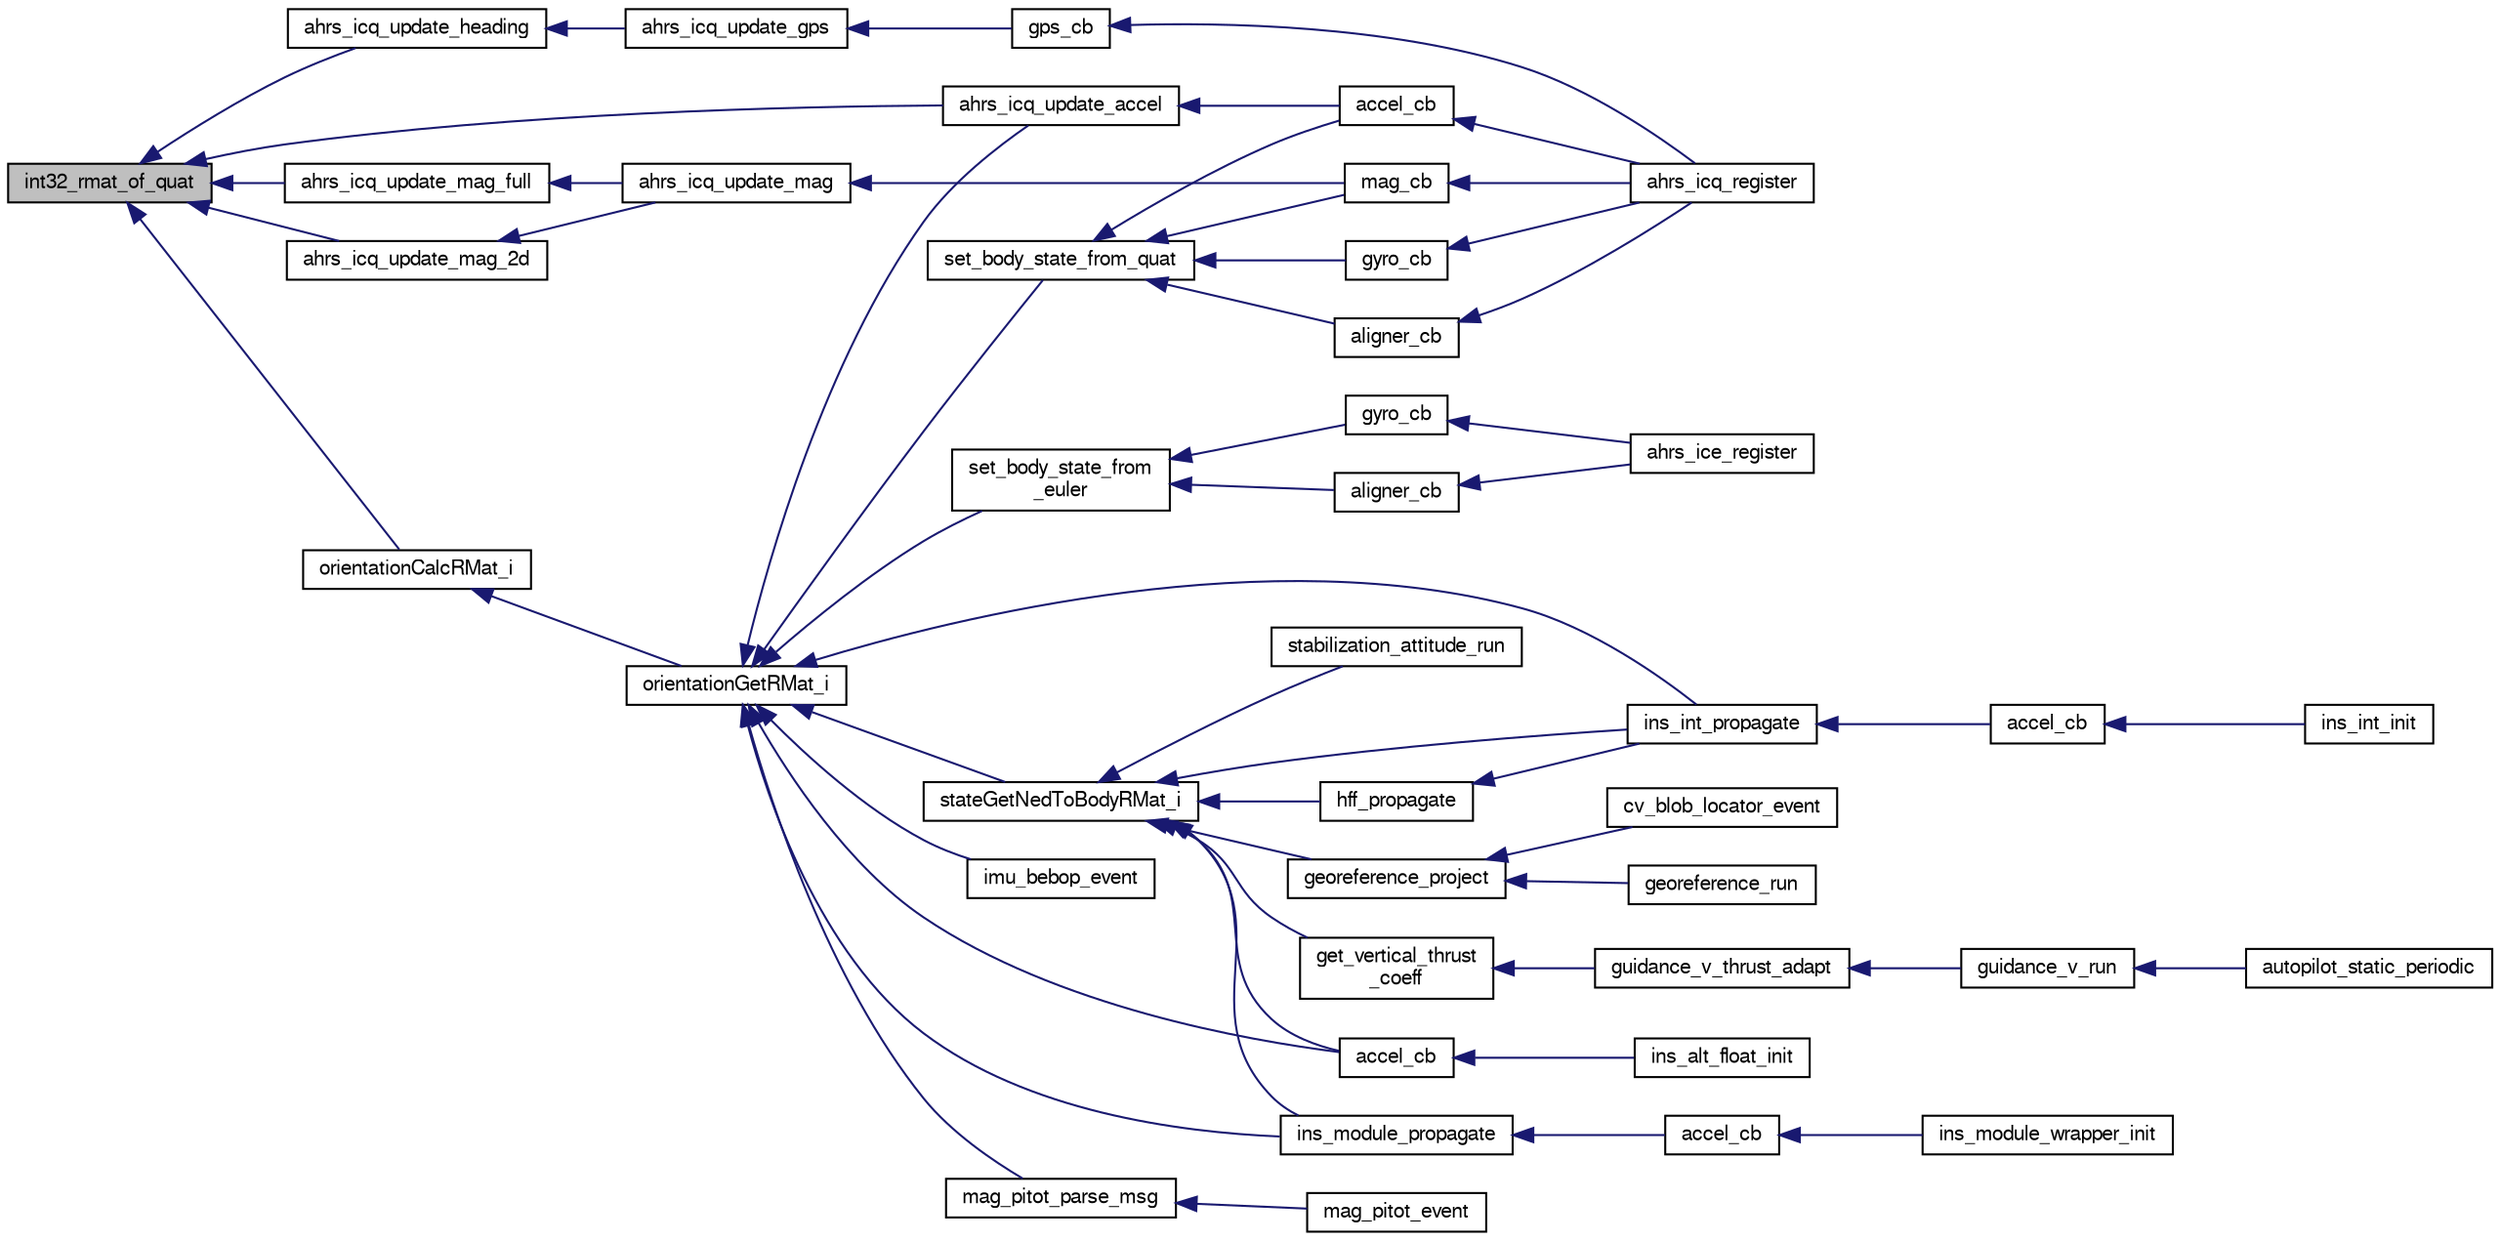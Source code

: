 digraph "int32_rmat_of_quat"
{
  edge [fontname="FreeSans",fontsize="10",labelfontname="FreeSans",labelfontsize="10"];
  node [fontname="FreeSans",fontsize="10",shape=record];
  rankdir="LR";
  Node1 [label="int32_rmat_of_quat",height=0.2,width=0.4,color="black", fillcolor="grey75", style="filled", fontcolor="black"];
  Node1 -> Node2 [dir="back",color="midnightblue",fontsize="10",style="solid",fontname="FreeSans"];
  Node2 [label="ahrs_icq_update_accel",height=0.2,width=0.4,color="black", fillcolor="white", style="filled",URL="$ahrs__int__cmpl__quat_8h.html#a217936945482b6839441d4616eab56b7"];
  Node2 -> Node3 [dir="back",color="midnightblue",fontsize="10",style="solid",fontname="FreeSans"];
  Node3 [label="accel_cb",height=0.2,width=0.4,color="black", fillcolor="white", style="filled",URL="$ahrs__int__cmpl__quat__wrapper_8c.html#aacd6b1869f263f90a6f1fbe777a87793"];
  Node3 -> Node4 [dir="back",color="midnightblue",fontsize="10",style="solid",fontname="FreeSans"];
  Node4 [label="ahrs_icq_register",height=0.2,width=0.4,color="black", fillcolor="white", style="filled",URL="$ahrs__int__cmpl__quat__wrapper_8h.html#af71a2cd8d6fabc9373e99e2aeddbbb89"];
  Node1 -> Node5 [dir="back",color="midnightblue",fontsize="10",style="solid",fontname="FreeSans"];
  Node5 [label="ahrs_icq_update_heading",height=0.2,width=0.4,color="black", fillcolor="white", style="filled",URL="$ahrs__int__cmpl__quat_8h.html#a7fb1fae4a1f5b6b1a12173486312b73d",tooltip="Update yaw based on a heading measurement. "];
  Node5 -> Node6 [dir="back",color="midnightblue",fontsize="10",style="solid",fontname="FreeSans"];
  Node6 [label="ahrs_icq_update_gps",height=0.2,width=0.4,color="black", fillcolor="white", style="filled",URL="$ahrs__int__cmpl__quat_8h.html#a75015adf5b7c98bd9eb6b588850d8449"];
  Node6 -> Node7 [dir="back",color="midnightblue",fontsize="10",style="solid",fontname="FreeSans"];
  Node7 [label="gps_cb",height=0.2,width=0.4,color="black", fillcolor="white", style="filled",URL="$ahrs__int__cmpl__quat__wrapper_8c.html#a1c1656ce80fe1f1ad49fea691164dbf8"];
  Node7 -> Node4 [dir="back",color="midnightblue",fontsize="10",style="solid",fontname="FreeSans"];
  Node1 -> Node8 [dir="back",color="midnightblue",fontsize="10",style="solid",fontname="FreeSans"];
  Node8 [label="ahrs_icq_update_mag_2d",height=0.2,width=0.4,color="black", fillcolor="white", style="filled",URL="$ahrs__int__cmpl__quat_8c.html#a7fca7541f65b60590761465cd920e4f2"];
  Node8 -> Node9 [dir="back",color="midnightblue",fontsize="10",style="solid",fontname="FreeSans"];
  Node9 [label="ahrs_icq_update_mag",height=0.2,width=0.4,color="black", fillcolor="white", style="filled",URL="$ahrs__int__cmpl__quat_8h.html#a9a5a63ca2cedb2139641e3d883af197a"];
  Node9 -> Node10 [dir="back",color="midnightblue",fontsize="10",style="solid",fontname="FreeSans"];
  Node10 [label="mag_cb",height=0.2,width=0.4,color="black", fillcolor="white", style="filled",URL="$ahrs__int__cmpl__quat__wrapper_8c.html#a49cc1e545848b85016af530049991c02"];
  Node10 -> Node4 [dir="back",color="midnightblue",fontsize="10",style="solid",fontname="FreeSans"];
  Node1 -> Node11 [dir="back",color="midnightblue",fontsize="10",style="solid",fontname="FreeSans"];
  Node11 [label="ahrs_icq_update_mag_full",height=0.2,width=0.4,color="black", fillcolor="white", style="filled",URL="$ahrs__int__cmpl__quat_8c.html#acb33a3672f437b83c11614b20bc5a96a"];
  Node11 -> Node9 [dir="back",color="midnightblue",fontsize="10",style="solid",fontname="FreeSans"];
  Node1 -> Node12 [dir="back",color="midnightblue",fontsize="10",style="solid",fontname="FreeSans"];
  Node12 [label="orientationCalcRMat_i",height=0.2,width=0.4,color="black", fillcolor="white", style="filled",URL="$group__math__orientation__representation.html#ga8d3a2d675e2693d1780d587cd392d96a"];
  Node12 -> Node13 [dir="back",color="midnightblue",fontsize="10",style="solid",fontname="FreeSans"];
  Node13 [label="orientationGetRMat_i",height=0.2,width=0.4,color="black", fillcolor="white", style="filled",URL="$group__math__orientation__representation.html#ga4d3e785c7decf12ad0331c6ec207ded7",tooltip="Get vehicle body attitude rotation matrix (int). "];
  Node13 -> Node14 [dir="back",color="midnightblue",fontsize="10",style="solid",fontname="FreeSans"];
  Node14 [label="accel_cb",height=0.2,width=0.4,color="black", fillcolor="white", style="filled",URL="$ins__alt__float_8c.html#aacd6b1869f263f90a6f1fbe777a87793"];
  Node14 -> Node15 [dir="back",color="midnightblue",fontsize="10",style="solid",fontname="FreeSans"];
  Node15 [label="ins_alt_float_init",height=0.2,width=0.4,color="black", fillcolor="white", style="filled",URL="$ins__alt__float_8h.html#addae4691b18806ce2db90c10ef8d7274"];
  Node13 -> Node2 [dir="back",color="midnightblue",fontsize="10",style="solid",fontname="FreeSans"];
  Node13 -> Node16 [dir="back",color="midnightblue",fontsize="10",style="solid",fontname="FreeSans"];
  Node16 [label="imu_bebop_event",height=0.2,width=0.4,color="black", fillcolor="white", style="filled",URL="$imu__bebop_8h.html#abf59a3c40b631f23435da34574ce0197",tooltip="Handle all the events of the Navstik IMU components. "];
  Node13 -> Node17 [dir="back",color="midnightblue",fontsize="10",style="solid",fontname="FreeSans"];
  Node17 [label="ins_int_propagate",height=0.2,width=0.4,color="black", fillcolor="white", style="filled",URL="$ins__int_8h.html#a51c0c3198d953f37ad8340875e9f0c29"];
  Node17 -> Node18 [dir="back",color="midnightblue",fontsize="10",style="solid",fontname="FreeSans"];
  Node18 [label="accel_cb",height=0.2,width=0.4,color="black", fillcolor="white", style="filled",URL="$ins__int_8c.html#aacd6b1869f263f90a6f1fbe777a87793"];
  Node18 -> Node19 [dir="back",color="midnightblue",fontsize="10",style="solid",fontname="FreeSans"];
  Node19 [label="ins_int_init",height=0.2,width=0.4,color="black", fillcolor="white", style="filled",URL="$ins__int_8h.html#a6f47e4e65f9697a961c3bef79e9029e4"];
  Node13 -> Node20 [dir="back",color="midnightblue",fontsize="10",style="solid",fontname="FreeSans"];
  Node20 [label="ins_module_propagate",height=0.2,width=0.4,color="black", fillcolor="white", style="filled",URL="$ins__skeleton_8h.html#af8f4d5bc7fb727602a67c65891f0cdd3"];
  Node20 -> Node21 [dir="back",color="midnightblue",fontsize="10",style="solid",fontname="FreeSans"];
  Node21 [label="accel_cb",height=0.2,width=0.4,color="black", fillcolor="white", style="filled",URL="$ins__skeleton_8c.html#aacd6b1869f263f90a6f1fbe777a87793"];
  Node21 -> Node22 [dir="back",color="midnightblue",fontsize="10",style="solid",fontname="FreeSans"];
  Node22 [label="ins_module_wrapper_init",height=0.2,width=0.4,color="black", fillcolor="white", style="filled",URL="$ins__skeleton_8h.html#a36545e3f7b1233bb331ff0952d01a9bc"];
  Node13 -> Node23 [dir="back",color="midnightblue",fontsize="10",style="solid",fontname="FreeSans"];
  Node23 [label="mag_pitot_parse_msg",height=0.2,width=0.4,color="black", fillcolor="white", style="filled",URL="$mag__pitot__uart_8c.html#a507efea07b8c1b9e6094e6895f931b87"];
  Node23 -> Node24 [dir="back",color="midnightblue",fontsize="10",style="solid",fontname="FreeSans"];
  Node24 [label="mag_pitot_event",height=0.2,width=0.4,color="black", fillcolor="white", style="filled",URL="$mag__pitot__uart_8h.html#aac788d30836b603e187ffb4f8fdcf1c6"];
  Node13 -> Node25 [dir="back",color="midnightblue",fontsize="10",style="solid",fontname="FreeSans"];
  Node25 [label="set_body_state_from\l_euler",height=0.2,width=0.4,color="black", fillcolor="white", style="filled",URL="$ahrs__int__cmpl__euler__wrapper_8c.html#a4f58a57dad0a37eca38d2fcfbb689278"];
  Node25 -> Node26 [dir="back",color="midnightblue",fontsize="10",style="solid",fontname="FreeSans"];
  Node26 [label="aligner_cb",height=0.2,width=0.4,color="black", fillcolor="white", style="filled",URL="$ahrs__int__cmpl__euler__wrapper_8c.html#abb508f672663ab1485eae5b9e1799f21"];
  Node26 -> Node27 [dir="back",color="midnightblue",fontsize="10",style="solid",fontname="FreeSans"];
  Node27 [label="ahrs_ice_register",height=0.2,width=0.4,color="black", fillcolor="white", style="filled",URL="$ahrs__int__cmpl__euler__wrapper_8h.html#a9381a05bdc4709a1da0c7eae9b5d9fbc"];
  Node25 -> Node28 [dir="back",color="midnightblue",fontsize="10",style="solid",fontname="FreeSans"];
  Node28 [label="gyro_cb",height=0.2,width=0.4,color="black", fillcolor="white", style="filled",URL="$ahrs__int__cmpl__euler__wrapper_8c.html#a47e1ea35fdb43af72537c6c9f38b889d"];
  Node28 -> Node27 [dir="back",color="midnightblue",fontsize="10",style="solid",fontname="FreeSans"];
  Node13 -> Node29 [dir="back",color="midnightblue",fontsize="10",style="solid",fontname="FreeSans"];
  Node29 [label="set_body_state_from_quat",height=0.2,width=0.4,color="black", fillcolor="white", style="filled",URL="$ahrs__int__cmpl__quat__wrapper_8c.html#abea8ede7c8ebc5179487d3464ab513bb",tooltip="Rotate angles and rates from imu to body frame and set state. "];
  Node29 -> Node3 [dir="back",color="midnightblue",fontsize="10",style="solid",fontname="FreeSans"];
  Node29 -> Node30 [dir="back",color="midnightblue",fontsize="10",style="solid",fontname="FreeSans"];
  Node30 [label="aligner_cb",height=0.2,width=0.4,color="black", fillcolor="white", style="filled",URL="$ahrs__int__cmpl__quat__wrapper_8c.html#abb508f672663ab1485eae5b9e1799f21"];
  Node30 -> Node4 [dir="back",color="midnightblue",fontsize="10",style="solid",fontname="FreeSans"];
  Node29 -> Node31 [dir="back",color="midnightblue",fontsize="10",style="solid",fontname="FreeSans"];
  Node31 [label="gyro_cb",height=0.2,width=0.4,color="black", fillcolor="white", style="filled",URL="$ahrs__int__cmpl__quat__wrapper_8c.html#a47e1ea35fdb43af72537c6c9f38b889d"];
  Node31 -> Node4 [dir="back",color="midnightblue",fontsize="10",style="solid",fontname="FreeSans"];
  Node29 -> Node10 [dir="back",color="midnightblue",fontsize="10",style="solid",fontname="FreeSans"];
  Node13 -> Node32 [dir="back",color="midnightblue",fontsize="10",style="solid",fontname="FreeSans"];
  Node32 [label="stateGetNedToBodyRMat_i",height=0.2,width=0.4,color="black", fillcolor="white", style="filled",URL="$group__state__attitude.html#ga7c541b9b2e6231ac9a11a9e21562a5b3",tooltip="Get vehicle body attitude rotation matrix (int). "];
  Node32 -> Node14 [dir="back",color="midnightblue",fontsize="10",style="solid",fontname="FreeSans"];
  Node32 -> Node33 [dir="back",color="midnightblue",fontsize="10",style="solid",fontname="FreeSans"];
  Node33 [label="georeference_project",height=0.2,width=0.4,color="black", fillcolor="white", style="filled",URL="$cv__georeference_8h.html#a230ffda49b65d6b6963063af8ab73e00"];
  Node33 -> Node34 [dir="back",color="midnightblue",fontsize="10",style="solid",fontname="FreeSans"];
  Node34 [label="cv_blob_locator_event",height=0.2,width=0.4,color="black", fillcolor="white", style="filled",URL="$cv__blob__locator_8h.html#a391703403d5b9f54b9aeb1ef368be61b"];
  Node33 -> Node35 [dir="back",color="midnightblue",fontsize="10",style="solid",fontname="FreeSans"];
  Node35 [label="georeference_run",height=0.2,width=0.4,color="black", fillcolor="white", style="filled",URL="$cv__georeference_8h.html#a913d1504b4e33a803c6f5ab06721fd6b"];
  Node32 -> Node36 [dir="back",color="midnightblue",fontsize="10",style="solid",fontname="FreeSans"];
  Node36 [label="get_vertical_thrust\l_coeff",height=0.2,width=0.4,color="black", fillcolor="white", style="filled",URL="$rotorcraft_2guidance_2guidance__v_8c.html#a88e5859a174ec5bf7fb911a351a15065",tooltip="get the cosine of the angle between thrust vector and gravity vector "];
  Node36 -> Node37 [dir="back",color="midnightblue",fontsize="10",style="solid",fontname="FreeSans"];
  Node37 [label="guidance_v_thrust_adapt",height=0.2,width=0.4,color="black", fillcolor="white", style="filled",URL="$rotorcraft_2guidance_2guidance__v_8h.html#a0f2c0608e9949e1d68952c3491a30a83"];
  Node37 -> Node38 [dir="back",color="midnightblue",fontsize="10",style="solid",fontname="FreeSans"];
  Node38 [label="guidance_v_run",height=0.2,width=0.4,color="black", fillcolor="white", style="filled",URL="$rotorcraft_2guidance_2guidance__v_8h.html#a5c03e8fc9dd9e84925081df8639d4001"];
  Node38 -> Node39 [dir="back",color="midnightblue",fontsize="10",style="solid",fontname="FreeSans"];
  Node39 [label="autopilot_static_periodic",height=0.2,width=0.4,color="black", fillcolor="white", style="filled",URL="$rotorcraft_2autopilot__static_8c.html#a81ff7c3a0611cb76bfbd35fc817070d6"];
  Node32 -> Node40 [dir="back",color="midnightblue",fontsize="10",style="solid",fontname="FreeSans"];
  Node40 [label="hff_propagate",height=0.2,width=0.4,color="black", fillcolor="white", style="filled",URL="$hf__float_8h.html#a9bdbdd8c70af4499734f76ebffbebd69"];
  Node40 -> Node17 [dir="back",color="midnightblue",fontsize="10",style="solid",fontname="FreeSans"];
  Node32 -> Node17 [dir="back",color="midnightblue",fontsize="10",style="solid",fontname="FreeSans"];
  Node32 -> Node20 [dir="back",color="midnightblue",fontsize="10",style="solid",fontname="FreeSans"];
  Node32 -> Node41 [dir="back",color="midnightblue",fontsize="10",style="solid",fontname="FreeSans"];
  Node41 [label="stabilization_attitude_run",height=0.2,width=0.4,color="black", fillcolor="white", style="filled",URL="$stabilization__attitude__heli__indi_8c.html#add1138c9aae1adaafdb42ddf2f0c039a"];
}
